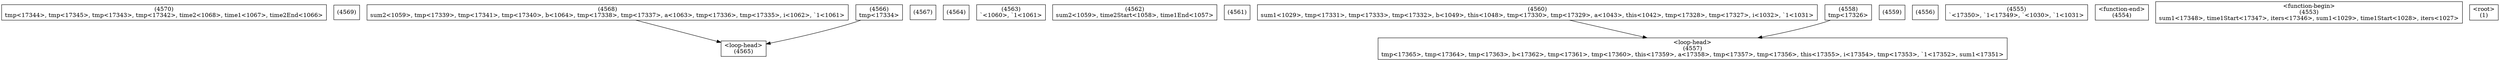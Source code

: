 digraph graphname {
n4570 [shape=box,label="(4570)\ntmp<17344>, tmp<17345>, tmp<17343>, tmp<17342>, time2<1068>, time1<1067>, time2End<1066>"];
n4569 [shape=box,label="(4569)"];
n4568 [shape=box,label="(4568)\nsum2<1059>, tmp<17339>, tmp<17341>, tmp<17340>, b<1064>, tmp<17338>, tmp<17337>, a<1063>, tmp<17336>, tmp<17335>, i<1062>, `1<1061>"];
n4568 -> n4565;
n4567 [shape=box,label="(4567)"];
n4566 [shape=box,label="(4566)\ntmp<17334>"];
n4566 -> n4565;
n4565 [shape=box,label="<loop-head>
(4565)"];
n4564 [shape=box,label="(4564)"];
n4563 [shape=box,label="(4563)\n`<1060>, `1<1061>"];
n4562 [shape=box,label="(4562)\nsum2<1059>, time2Start<1058>, time1End<1057>"];
n4561 [shape=box,label="(4561)"];
n4560 [shape=box,label="(4560)\nsum1<1029>, tmp<17331>, tmp<17333>, tmp<17332>, b<1049>, this<1048>, tmp<17330>, tmp<17329>, a<1043>, this<1042>, tmp<17328>, tmp<17327>, i<1032>, `1<1031>"];
n4560 -> n4557;
n4559 [shape=box,label="(4559)"];
n4558 [shape=box,label="(4558)\ntmp<17326>"];
n4558 -> n4557;
n4557 [shape=box,label="<loop-head>
(4557)\ntmp<17365>, tmp<17364>, tmp<17363>, b<17362>, tmp<17361>, tmp<17360>, this<17359>, a<17358>, tmp<17357>, tmp<17356>, this<17355>, i<17354>, tmp<17353>, `1<17352>, sum1<17351>"];
n4556 [shape=box,label="(4556)"];
n4555 [shape=box,label="(4555)\n`<17350>, `1<17349>, `<1030>, `1<1031>"];
n4554 [shape=box,label="<function-end>
(4554)"];
n4553 [shape=box,label="<function-begin>
(4553)\nsum1<17348>, time1Start<17347>, iters<17346>, sum1<1029>, time1Start<1028>, iters<1027>"];
n1 [shape=box,label="<root>
(1)"];
}
